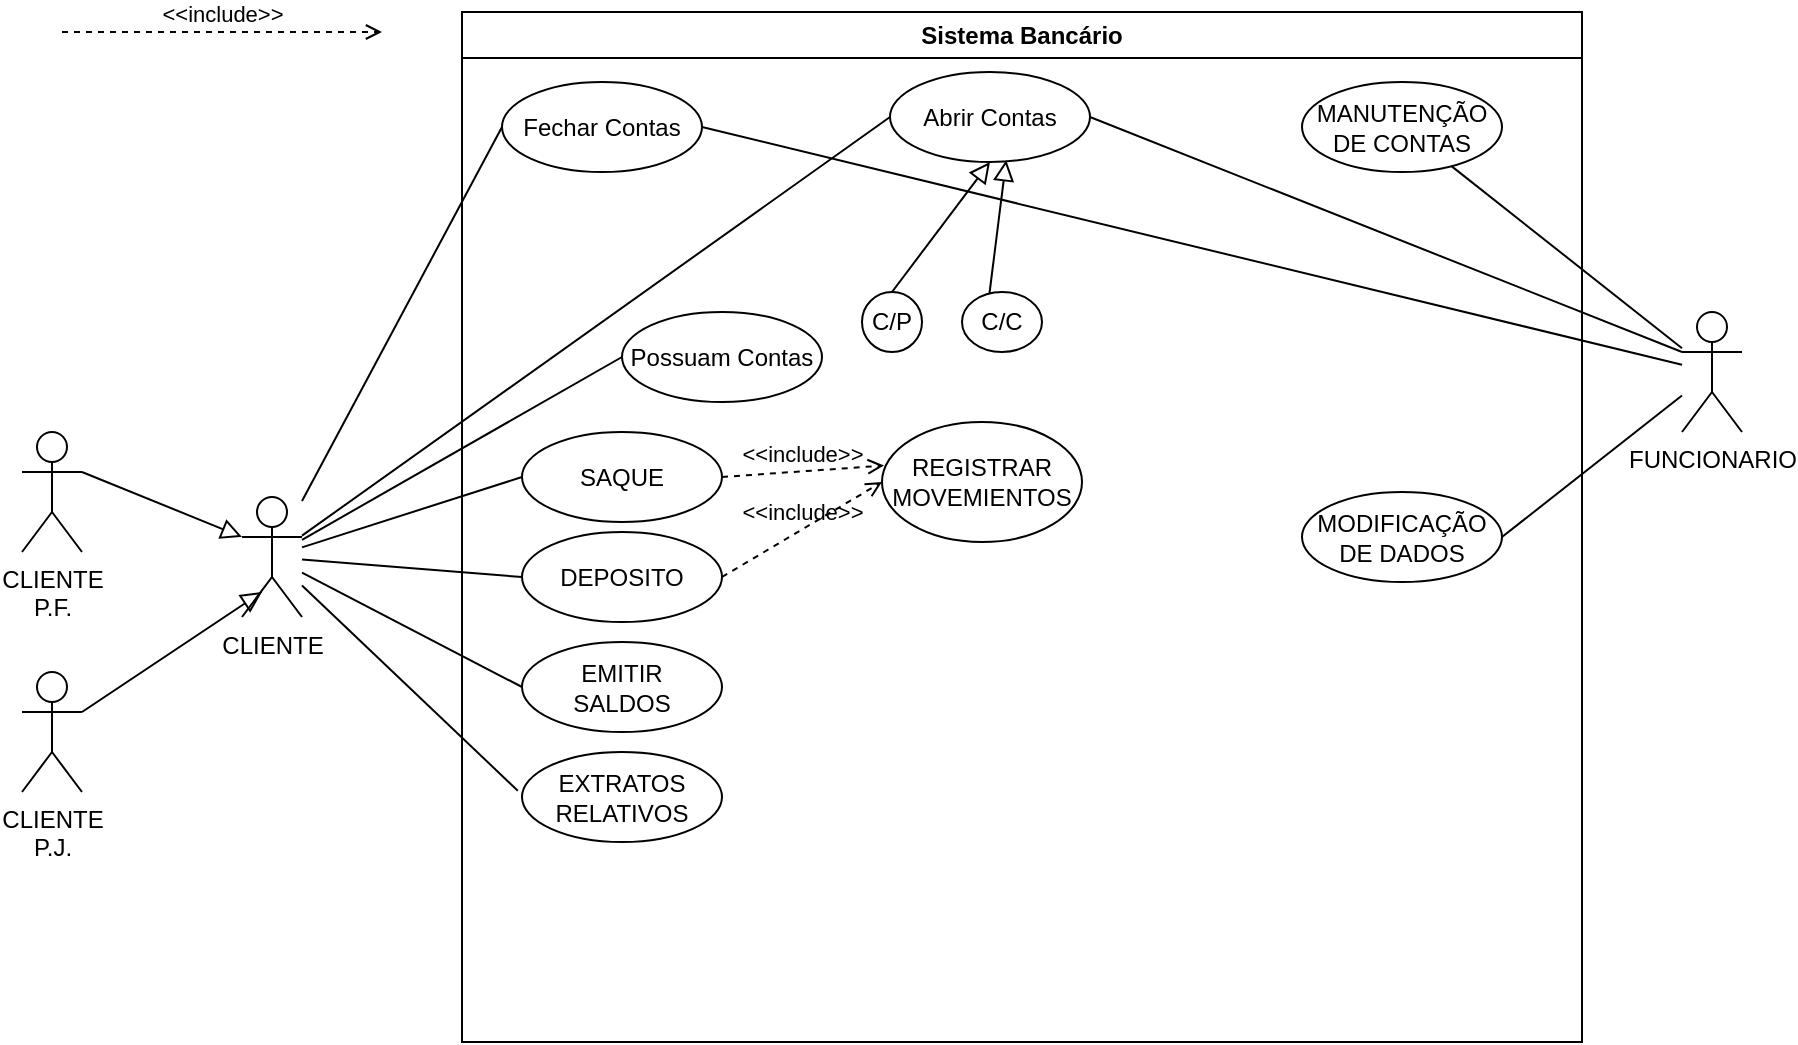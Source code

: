 <mxfile version="22.0.3" type="device">
  <diagram name="Página-1" id="TLvNsDPejva7EioYtQTp">
    <mxGraphModel dx="1734" dy="1607" grid="1" gridSize="10" guides="1" tooltips="1" connect="1" arrows="1" fold="1" page="1" pageScale="1" pageWidth="827" pageHeight="1169" math="0" shadow="0">
      <root>
        <mxCell id="0" />
        <mxCell id="1" parent="0" />
        <mxCell id="umTAQtXHi_LBlufclPRE-1" value="CLIENTE" style="shape=umlActor;verticalLabelPosition=bottom;verticalAlign=top;html=1;" vertex="1" parent="1">
          <mxGeometry x="10" y="132.5" width="30" height="60" as="geometry" />
        </mxCell>
        <mxCell id="umTAQtXHi_LBlufclPRE-5" value="" style="endArrow=none;html=1;rounded=0;entryX=0;entryY=0.5;entryDx=0;entryDy=0;" edge="1" parent="1" source="umTAQtXHi_LBlufclPRE-1" target="umTAQtXHi_LBlufclPRE-2">
          <mxGeometry width="50" height="50" relative="1" as="geometry">
            <mxPoint x="220" y="130" as="sourcePoint" />
            <mxPoint x="150" y="70" as="targetPoint" />
          </mxGeometry>
        </mxCell>
        <mxCell id="umTAQtXHi_LBlufclPRE-7" value="Sistema Bancário" style="swimlane;whiteSpace=wrap;html=1;" vertex="1" parent="1">
          <mxGeometry x="120" y="-110" width="560" height="515" as="geometry" />
        </mxCell>
        <mxCell id="umTAQtXHi_LBlufclPRE-9" value="Fechar Contas" style="ellipse;whiteSpace=wrap;html=1;" vertex="1" parent="umTAQtXHi_LBlufclPRE-7">
          <mxGeometry x="20" y="35" width="100" height="45" as="geometry" />
        </mxCell>
        <mxCell id="umTAQtXHi_LBlufclPRE-8" value="Possuam Contas" style="ellipse;whiteSpace=wrap;html=1;" vertex="1" parent="umTAQtXHi_LBlufclPRE-7">
          <mxGeometry x="80" y="150" width="100" height="45" as="geometry" />
        </mxCell>
        <mxCell id="umTAQtXHi_LBlufclPRE-2" value="Abrir Contas" style="ellipse;whiteSpace=wrap;html=1;" vertex="1" parent="umTAQtXHi_LBlufclPRE-7">
          <mxGeometry x="214" y="30" width="100" height="45" as="geometry" />
        </mxCell>
        <mxCell id="umTAQtXHi_LBlufclPRE-20" value="DEPOSITO" style="ellipse;whiteSpace=wrap;html=1;" vertex="1" parent="umTAQtXHi_LBlufclPRE-7">
          <mxGeometry x="30" y="260" width="100" height="45" as="geometry" />
        </mxCell>
        <mxCell id="umTAQtXHi_LBlufclPRE-19" value="SAQUE" style="ellipse;whiteSpace=wrap;html=1;" vertex="1" parent="umTAQtXHi_LBlufclPRE-7">
          <mxGeometry x="30" y="210" width="100" height="45" as="geometry" />
        </mxCell>
        <mxCell id="umTAQtXHi_LBlufclPRE-38" value="EMITIR&lt;br&gt;SALDOS" style="ellipse;whiteSpace=wrap;html=1;" vertex="1" parent="umTAQtXHi_LBlufclPRE-7">
          <mxGeometry x="30" y="315" width="100" height="45" as="geometry" />
        </mxCell>
        <mxCell id="umTAQtXHi_LBlufclPRE-37" value="EXTRATOS RELATIVOS" style="ellipse;whiteSpace=wrap;html=1;" vertex="1" parent="umTAQtXHi_LBlufclPRE-7">
          <mxGeometry x="30" y="370" width="100" height="45" as="geometry" />
        </mxCell>
        <mxCell id="umTAQtXHi_LBlufclPRE-43" value="MANUTENÇÃO&lt;br&gt;DE CONTAS" style="ellipse;whiteSpace=wrap;html=1;" vertex="1" parent="umTAQtXHi_LBlufclPRE-7">
          <mxGeometry x="420" y="35" width="100" height="45" as="geometry" />
        </mxCell>
        <mxCell id="umTAQtXHi_LBlufclPRE-42" value="MODIFICAÇÃO&lt;br&gt;DE DADOS" style="ellipse;whiteSpace=wrap;html=1;" vertex="1" parent="umTAQtXHi_LBlufclPRE-7">
          <mxGeometry x="420" y="240" width="100" height="45" as="geometry" />
        </mxCell>
        <mxCell id="umTAQtXHi_LBlufclPRE-51" value="REGISTRAR&lt;br&gt;MOVEMIENTOS" style="ellipse;whiteSpace=wrap;html=1;" vertex="1" parent="umTAQtXHi_LBlufclPRE-7">
          <mxGeometry x="210" y="205" width="100" height="60" as="geometry" />
        </mxCell>
        <mxCell id="umTAQtXHi_LBlufclPRE-62" value="" style="endArrow=block;html=1;rounded=0;align=center;verticalAlign=bottom;endFill=0;labelBackgroundColor=none;endSize=8;entryX=0.5;entryY=1;entryDx=0;entryDy=0;exitX=0.5;exitY=0;exitDx=0;exitDy=0;" edge="1" parent="umTAQtXHi_LBlufclPRE-7" source="umTAQtXHi_LBlufclPRE-66" target="umTAQtXHi_LBlufclPRE-2">
          <mxGeometry relative="1" as="geometry">
            <mxPoint x="260" y="160" as="sourcePoint" />
            <mxPoint x="330" y="160.682" as="targetPoint" />
          </mxGeometry>
        </mxCell>
        <mxCell id="umTAQtXHi_LBlufclPRE-63" value="" style="resizable=0;html=1;align=center;verticalAlign=top;labelBackgroundColor=none;" connectable="0" vertex="1" parent="umTAQtXHi_LBlufclPRE-62">
          <mxGeometry relative="1" as="geometry" />
        </mxCell>
        <mxCell id="umTAQtXHi_LBlufclPRE-66" value="C/P" style="ellipse;whiteSpace=wrap;html=1;" vertex="1" parent="umTAQtXHi_LBlufclPRE-7">
          <mxGeometry x="200" y="140" width="30" height="30" as="geometry" />
        </mxCell>
        <mxCell id="umTAQtXHi_LBlufclPRE-65" value="C/C" style="ellipse;whiteSpace=wrap;html=1;" vertex="1" parent="umTAQtXHi_LBlufclPRE-7">
          <mxGeometry x="250" y="140" width="40" height="30" as="geometry" />
        </mxCell>
        <mxCell id="umTAQtXHi_LBlufclPRE-71" value="" style="endArrow=block;html=1;rounded=0;align=center;verticalAlign=bottom;endFill=0;labelBackgroundColor=none;endSize=8;exitX=0.344;exitY=0.017;exitDx=0;exitDy=0;exitPerimeter=0;entryX=0.581;entryY=0.98;entryDx=0;entryDy=0;entryPerimeter=0;" edge="1" parent="umTAQtXHi_LBlufclPRE-7" source="umTAQtXHi_LBlufclPRE-65" target="umTAQtXHi_LBlufclPRE-2">
          <mxGeometry relative="1" as="geometry">
            <mxPoint x="239" y="158" as="sourcePoint" />
            <mxPoint x="280" y="90" as="targetPoint" />
          </mxGeometry>
        </mxCell>
        <mxCell id="umTAQtXHi_LBlufclPRE-72" value="" style="resizable=0;html=1;align=center;verticalAlign=top;labelBackgroundColor=none;" connectable="0" vertex="1" parent="umTAQtXHi_LBlufclPRE-71">
          <mxGeometry relative="1" as="geometry" />
        </mxCell>
        <mxCell id="umTAQtXHi_LBlufclPRE-75" value="&amp;lt;&amp;lt;include&amp;gt;&amp;gt;" style="html=1;verticalAlign=bottom;labelBackgroundColor=none;endArrow=open;endFill=0;dashed=1;rounded=0;exitX=1;exitY=0.5;exitDx=0;exitDy=0;entryX=0.01;entryY=0.363;entryDx=0;entryDy=0;entryPerimeter=0;" edge="1" parent="umTAQtXHi_LBlufclPRE-7" source="umTAQtXHi_LBlufclPRE-19" target="umTAQtXHi_LBlufclPRE-51">
          <mxGeometry width="160" relative="1" as="geometry">
            <mxPoint x="190" y="205" as="sourcePoint" />
            <mxPoint x="350" y="205" as="targetPoint" />
          </mxGeometry>
        </mxCell>
        <mxCell id="umTAQtXHi_LBlufclPRE-74" value="&amp;lt;&amp;lt;include&amp;gt;&amp;gt;" style="html=1;verticalAlign=bottom;labelBackgroundColor=none;endArrow=open;endFill=0;dashed=1;rounded=0;exitX=1;exitY=0.5;exitDx=0;exitDy=0;entryX=0;entryY=0.5;entryDx=0;entryDy=0;" edge="1" parent="umTAQtXHi_LBlufclPRE-7" source="umTAQtXHi_LBlufclPRE-20" target="umTAQtXHi_LBlufclPRE-51">
          <mxGeometry width="160" relative="1" as="geometry">
            <mxPoint x="110" y="337.22" as="sourcePoint" />
            <mxPoint x="270" y="337.22" as="targetPoint" />
          </mxGeometry>
        </mxCell>
        <mxCell id="umTAQtXHi_LBlufclPRE-11" value="" style="endArrow=none;html=1;rounded=0;entryX=0;entryY=0.5;entryDx=0;entryDy=0;" edge="1" parent="1" source="umTAQtXHi_LBlufclPRE-1" target="umTAQtXHi_LBlufclPRE-9">
          <mxGeometry width="50" height="50" relative="1" as="geometry">
            <mxPoint x="70" y="70" as="sourcePoint" />
            <mxPoint x="120" y="140" as="targetPoint" />
          </mxGeometry>
        </mxCell>
        <mxCell id="umTAQtXHi_LBlufclPRE-12" value="" style="endArrow=none;html=1;rounded=0;entryX=0;entryY=0.5;entryDx=0;entryDy=0;" edge="1" parent="1" source="umTAQtXHi_LBlufclPRE-1" target="umTAQtXHi_LBlufclPRE-8">
          <mxGeometry width="50" height="50" relative="1" as="geometry">
            <mxPoint x="70" y="70" as="sourcePoint" />
            <mxPoint x="450" y="160" as="targetPoint" />
          </mxGeometry>
        </mxCell>
        <mxCell id="umTAQtXHi_LBlufclPRE-23" value="" style="endArrow=none;html=1;rounded=0;entryX=1;entryY=0.5;entryDx=0;entryDy=0;exitX=0;exitY=0.333;exitDx=0;exitDy=0;exitPerimeter=0;" edge="1" parent="1" source="umTAQtXHi_LBlufclPRE-34" target="umTAQtXHi_LBlufclPRE-2">
          <mxGeometry width="50" height="50" relative="1" as="geometry">
            <mxPoint x="480" y="160" as="sourcePoint" />
            <mxPoint x="430" y="170" as="targetPoint" />
          </mxGeometry>
        </mxCell>
        <mxCell id="umTAQtXHi_LBlufclPRE-24" value="" style="endArrow=none;html=1;rounded=0;entryX=1;entryY=0.5;entryDx=0;entryDy=0;" edge="1" parent="1" source="umTAQtXHi_LBlufclPRE-34" target="umTAQtXHi_LBlufclPRE-9">
          <mxGeometry width="50" height="50" relative="1" as="geometry">
            <mxPoint x="420" y="170" as="sourcePoint" />
            <mxPoint x="440" y="180" as="targetPoint" />
          </mxGeometry>
        </mxCell>
        <mxCell id="umTAQtXHi_LBlufclPRE-31" value="" style="endArrow=none;html=1;rounded=0;entryX=0;entryY=0.5;entryDx=0;entryDy=0;" edge="1" parent="1" source="umTAQtXHi_LBlufclPRE-1" target="umTAQtXHi_LBlufclPRE-20">
          <mxGeometry width="50" height="50" relative="1" as="geometry">
            <mxPoint x="50" y="280" as="sourcePoint" />
            <mxPoint x="100" y="230" as="targetPoint" />
          </mxGeometry>
        </mxCell>
        <mxCell id="umTAQtXHi_LBlufclPRE-32" value="" style="endArrow=none;html=1;rounded=0;entryX=0;entryY=0.5;entryDx=0;entryDy=0;" edge="1" parent="1" source="umTAQtXHi_LBlufclPRE-1" target="umTAQtXHi_LBlufclPRE-19">
          <mxGeometry width="50" height="50" relative="1" as="geometry">
            <mxPoint x="70" y="250" as="sourcePoint" />
            <mxPoint x="120" y="200" as="targetPoint" />
          </mxGeometry>
        </mxCell>
        <mxCell id="umTAQtXHi_LBlufclPRE-34" value="FUNCIONARIO" style="shape=umlActor;verticalLabelPosition=bottom;verticalAlign=top;html=1;outlineConnect=0;" vertex="1" parent="1">
          <mxGeometry x="730" y="40" width="30" height="60" as="geometry" />
        </mxCell>
        <mxCell id="umTAQtXHi_LBlufclPRE-40" value="" style="endArrow=none;html=1;rounded=0;entryX=0;entryY=0.5;entryDx=0;entryDy=0;" edge="1" parent="1" source="umTAQtXHi_LBlufclPRE-1" target="umTAQtXHi_LBlufclPRE-38">
          <mxGeometry width="50" height="50" relative="1" as="geometry">
            <mxPoint x="40" y="130" as="sourcePoint" />
            <mxPoint x="180" y="313" as="targetPoint" />
          </mxGeometry>
        </mxCell>
        <mxCell id="umTAQtXHi_LBlufclPRE-41" value="" style="endArrow=none;html=1;rounded=0;entryX=-0.021;entryY=0.43;entryDx=0;entryDy=0;entryPerimeter=0;" edge="1" parent="1" source="umTAQtXHi_LBlufclPRE-1" target="umTAQtXHi_LBlufclPRE-37">
          <mxGeometry width="50" height="50" relative="1" as="geometry">
            <mxPoint x="20" y="170" as="sourcePoint" />
            <mxPoint x="160" y="353" as="targetPoint" />
          </mxGeometry>
        </mxCell>
        <mxCell id="umTAQtXHi_LBlufclPRE-44" value="" style="endArrow=none;html=1;rounded=0;entryX=1;entryY=0.5;entryDx=0;entryDy=0;" edge="1" parent="1" source="umTAQtXHi_LBlufclPRE-34" target="umTAQtXHi_LBlufclPRE-42">
          <mxGeometry width="50" height="50" relative="1" as="geometry">
            <mxPoint x="730" y="352" as="sourcePoint" />
            <mxPoint x="530" y="280" as="targetPoint" />
          </mxGeometry>
        </mxCell>
        <mxCell id="umTAQtXHi_LBlufclPRE-45" value="" style="endArrow=none;html=1;rounded=0;" edge="1" parent="1" source="umTAQtXHi_LBlufclPRE-34" target="umTAQtXHi_LBlufclPRE-43">
          <mxGeometry width="50" height="50" relative="1" as="geometry">
            <mxPoint x="780" y="205" as="sourcePoint" />
            <mxPoint x="580" y="133" as="targetPoint" />
          </mxGeometry>
        </mxCell>
        <mxCell id="umTAQtXHi_LBlufclPRE-49" value="CLIENTE&lt;br&gt;P.J." style="shape=umlActor;verticalLabelPosition=bottom;verticalAlign=top;html=1;" vertex="1" parent="1">
          <mxGeometry x="-100" y="220" width="30" height="60" as="geometry" />
        </mxCell>
        <mxCell id="umTAQtXHi_LBlufclPRE-53" value="CLIENTE&lt;br&gt;P.F." style="shape=umlActor;verticalLabelPosition=bottom;verticalAlign=top;html=1;" vertex="1" parent="1">
          <mxGeometry x="-100" y="100" width="30" height="60" as="geometry" />
        </mxCell>
        <mxCell id="umTAQtXHi_LBlufclPRE-60" value="" style="endArrow=block;html=1;rounded=0;align=center;verticalAlign=bottom;endFill=0;labelBackgroundColor=none;endSize=8;entryX=0.333;entryY=0.792;entryDx=0;entryDy=0;entryPerimeter=0;" edge="1" parent="1" source="umTAQtXHi_LBlufclPRE-49" target="umTAQtXHi_LBlufclPRE-1">
          <mxGeometry relative="1" as="geometry">
            <mxPoint x="-90" y="200" as="sourcePoint" />
            <mxPoint x="70" y="200" as="targetPoint" />
          </mxGeometry>
        </mxCell>
        <mxCell id="umTAQtXHi_LBlufclPRE-61" value="" style="resizable=0;html=1;align=center;verticalAlign=top;labelBackgroundColor=none;" connectable="0" vertex="1" parent="umTAQtXHi_LBlufclPRE-60">
          <mxGeometry relative="1" as="geometry" />
        </mxCell>
        <mxCell id="umTAQtXHi_LBlufclPRE-69" value="" style="endArrow=block;html=1;rounded=0;align=center;verticalAlign=bottom;endFill=0;labelBackgroundColor=none;endSize=8;entryX=0;entryY=0.333;entryDx=0;entryDy=0;entryPerimeter=0;exitX=1;exitY=0.333;exitDx=0;exitDy=0;exitPerimeter=0;" edge="1" parent="1" source="umTAQtXHi_LBlufclPRE-53" target="umTAQtXHi_LBlufclPRE-1">
          <mxGeometry relative="1" as="geometry">
            <mxPoint x="-60" y="250" as="sourcePoint" />
            <mxPoint x="30" y="190" as="targetPoint" />
          </mxGeometry>
        </mxCell>
        <mxCell id="umTAQtXHi_LBlufclPRE-70" value="" style="resizable=0;html=1;align=center;verticalAlign=top;labelBackgroundColor=none;" connectable="0" vertex="1" parent="umTAQtXHi_LBlufclPRE-69">
          <mxGeometry relative="1" as="geometry" />
        </mxCell>
        <mxCell id="umTAQtXHi_LBlufclPRE-73" value="&amp;lt;&amp;lt;include&amp;gt;&amp;gt;" style="html=1;verticalAlign=bottom;labelBackgroundColor=none;endArrow=open;endFill=0;dashed=1;rounded=0;" edge="1" parent="1">
          <mxGeometry width="160" relative="1" as="geometry">
            <mxPoint x="-80" y="-100" as="sourcePoint" />
            <mxPoint x="80" y="-100" as="targetPoint" />
          </mxGeometry>
        </mxCell>
      </root>
    </mxGraphModel>
  </diagram>
</mxfile>
